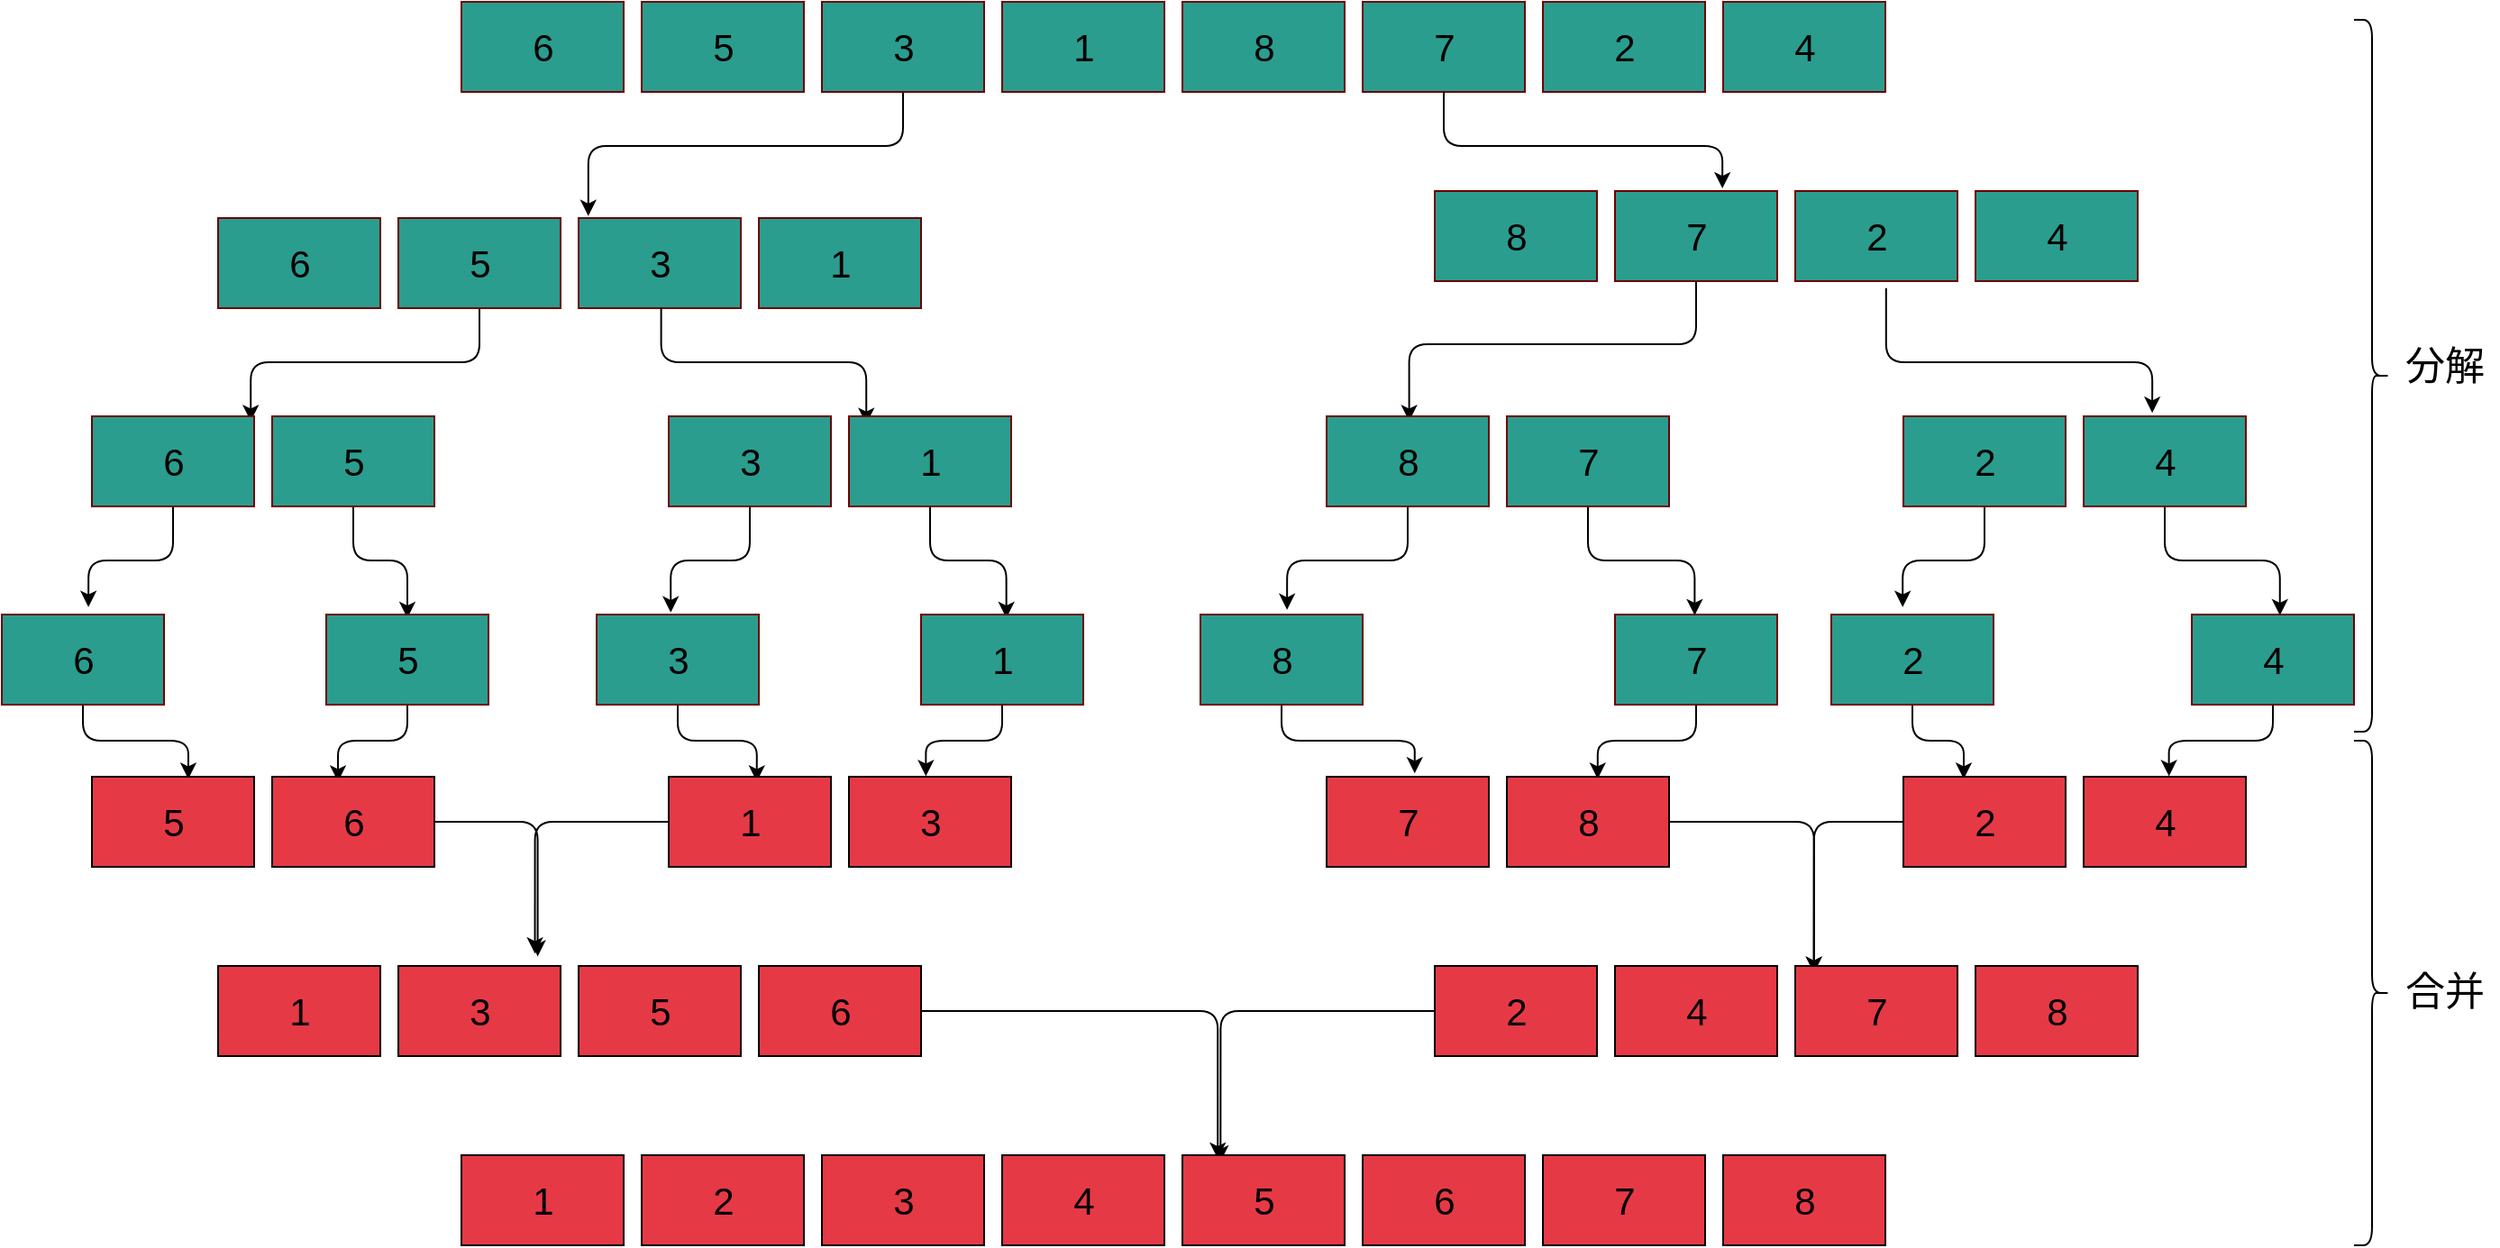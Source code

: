 <mxfile version="15.5.4" type="embed" pages="3"><diagram id="Dc9W6ktHKr6WVJ3P69TA" name="mergeSort"><mxGraphModel dx="1180" dy="814" grid="1" gridSize="10" guides="1" tooltips="1" connect="1" arrows="1" fold="1" page="1" pageScale="1" pageWidth="3300" pageHeight="4681" math="0" shadow="0"><root><mxCell id="MG_H86HuQzykoRXNrpMd-0"/><mxCell id="MG_H86HuQzykoRXNrpMd-1" parent="MG_H86HuQzykoRXNrpMd-0"/><mxCell id="vvGS6B9KwHK8Sif_iEQE-3" value="" style="verticalLabelPosition=bottom;verticalAlign=top;html=1;shape=mxgraph.basic.rect;fillColor2=none;strokeWidth=1;size=20;indent=5;fontSize=15;fillColor=#2A9D8F;fontColor=#ffffff;strokeColor=#6F0000;" parent="MG_H86HuQzykoRXNrpMd-1" vertex="1"><mxGeometry x="550" y="310" width="90" height="50" as="geometry"/></mxCell><mxCell id="vvGS6B9KwHK8Sif_iEQE-4" value="" style="verticalLabelPosition=bottom;verticalAlign=top;html=1;shape=mxgraph.basic.rect;fillColor2=none;strokeWidth=1;size=20;indent=5;fontSize=15;fillColor=#2A9D8F;strokeColor=#6F0000;fontColor=#ffffff;" parent="MG_H86HuQzykoRXNrpMd-1" vertex="1"><mxGeometry x="650" y="310" width="90" height="50" as="geometry"/></mxCell><mxCell id="s4KtUGpbYqHKv5IBrzxO-60" style="edgeStyle=orthogonalEdgeStyle;html=1;entryX=0.06;entryY=-0.022;entryDx=0;entryDy=0;entryPerimeter=0;fontSize=21;" parent="MG_H86HuQzykoRXNrpMd-1" source="vvGS6B9KwHK8Sif_iEQE-16" target="vvGS6B9KwHK8Sif_iEQE-32" edge="1"><mxGeometry relative="1" as="geometry"><Array as="points"><mxPoint x="795" y="390"/><mxPoint x="620" y="390"/></Array></mxGeometry></mxCell><mxCell id="vvGS6B9KwHK8Sif_iEQE-16" value="" style="verticalLabelPosition=bottom;verticalAlign=top;html=1;shape=mxgraph.basic.rect;fillColor2=none;strokeWidth=1;size=20;indent=5;fontSize=15;fillColor=#2A9D8F;strokeColor=#6F0000;fontColor=#ffffff;" parent="MG_H86HuQzykoRXNrpMd-1" vertex="1"><mxGeometry x="750" y="310" width="90" height="50" as="geometry"/></mxCell><mxCell id="vvGS6B9KwHK8Sif_iEQE-17" value="" style="verticalLabelPosition=bottom;verticalAlign=top;html=1;shape=mxgraph.basic.rect;fillColor2=none;strokeWidth=1;size=20;indent=5;fontSize=15;fillColor=#2A9D8F;strokeColor=#6F0000;fontColor=#ffffff;" parent="MG_H86HuQzykoRXNrpMd-1" vertex="1"><mxGeometry x="850" y="310" width="90" height="50" as="geometry"/></mxCell><mxCell id="vvGS6B9KwHK8Sif_iEQE-18" value="" style="verticalLabelPosition=bottom;verticalAlign=top;html=1;shape=mxgraph.basic.rect;fillColor2=none;strokeWidth=1;size=20;indent=5;fontSize=15;fillColor=#2A9D8F;strokeColor=#6F0000;fontColor=#ffffff;" parent="MG_H86HuQzykoRXNrpMd-1" vertex="1"><mxGeometry x="950" y="310" width="90" height="50" as="geometry"/></mxCell><mxCell id="vvGS6B9KwHK8Sif_iEQE-19" value="" style="verticalLabelPosition=bottom;verticalAlign=top;html=1;shape=mxgraph.basic.rect;fillColor2=none;strokeWidth=1;size=20;indent=5;fontSize=15;fillColor=#2A9D8F;strokeColor=#6F0000;fontColor=#ffffff;" parent="MG_H86HuQzykoRXNrpMd-1" vertex="1"><mxGeometry x="1050" y="310" width="90" height="50" as="geometry"/></mxCell><mxCell id="vvGS6B9KwHK8Sif_iEQE-20" value="" style="verticalLabelPosition=bottom;verticalAlign=top;html=1;shape=mxgraph.basic.rect;fillColor2=none;strokeWidth=1;size=20;indent=5;fontSize=15;fillColor=#2A9D8F;strokeColor=#6F0000;fontColor=#ffffff;" parent="MG_H86HuQzykoRXNrpMd-1" vertex="1"><mxGeometry x="1150" y="310" width="90" height="50" as="geometry"/></mxCell><mxCell id="vvGS6B9KwHK8Sif_iEQE-21" value="" style="verticalLabelPosition=bottom;verticalAlign=top;html=1;shape=mxgraph.basic.rect;fillColor2=none;strokeWidth=1;size=20;indent=5;fontSize=15;fillColor=#2A9D8F;strokeColor=#6F0000;fontColor=#ffffff;" parent="MG_H86HuQzykoRXNrpMd-1" vertex="1"><mxGeometry x="1250" y="310" width="90" height="50" as="geometry"/></mxCell><mxCell id="vvGS6B9KwHK8Sif_iEQE-22" value="&lt;font style=&quot;font-size: 21px&quot;&gt;6&lt;/font&gt;" style="text;html=1;align=center;verticalAlign=middle;resizable=0;points=[];autosize=1;strokeColor=none;fillColor=none;" parent="MG_H86HuQzykoRXNrpMd-1" vertex="1"><mxGeometry x="580" y="325" width="30" height="20" as="geometry"/></mxCell><mxCell id="vvGS6B9KwHK8Sif_iEQE-23" value="&lt;span style=&quot;font-size: 21px&quot;&gt;5&lt;/span&gt;" style="text;html=1;align=center;verticalAlign=middle;resizable=0;points=[];autosize=1;strokeColor=none;fillColor=none;" parent="MG_H86HuQzykoRXNrpMd-1" vertex="1"><mxGeometry x="680" y="325" width="30" height="20" as="geometry"/></mxCell><mxCell id="vvGS6B9KwHK8Sif_iEQE-24" value="&lt;span style=&quot;font-size: 21px&quot;&gt;3&lt;/span&gt;" style="text;html=1;align=center;verticalAlign=middle;resizable=0;points=[];autosize=1;strokeColor=none;fillColor=none;" parent="MG_H86HuQzykoRXNrpMd-1" vertex="1"><mxGeometry x="780" y="325" width="30" height="20" as="geometry"/></mxCell><mxCell id="vvGS6B9KwHK8Sif_iEQE-25" value="&lt;span style=&quot;font-size: 21px&quot;&gt;1&lt;/span&gt;" style="text;html=1;align=center;verticalAlign=middle;resizable=0;points=[];autosize=1;strokeColor=none;fillColor=none;" parent="MG_H86HuQzykoRXNrpMd-1" vertex="1"><mxGeometry x="880" y="325" width="30" height="20" as="geometry"/></mxCell><mxCell id="vvGS6B9KwHK8Sif_iEQE-26" value="&lt;span style=&quot;font-size: 21px&quot;&gt;8&lt;/span&gt;" style="text;html=1;align=center;verticalAlign=middle;resizable=0;points=[];autosize=1;strokeColor=none;fillColor=none;" parent="MG_H86HuQzykoRXNrpMd-1" vertex="1"><mxGeometry x="980" y="325" width="30" height="20" as="geometry"/></mxCell><mxCell id="s4KtUGpbYqHKv5IBrzxO-61" style="edgeStyle=orthogonalEdgeStyle;html=1;entryX=0.662;entryY=-0.029;entryDx=0;entryDy=0;entryPerimeter=0;fontSize=21;" parent="MG_H86HuQzykoRXNrpMd-1" target="vvGS6B9KwHK8Sif_iEQE-39" edge="1"><mxGeometry relative="1" as="geometry"><Array as="points"><mxPoint x="1095" y="390"/><mxPoint x="1250" y="390"/></Array><mxPoint x="1095" y="360" as="sourcePoint"/></mxGeometry></mxCell><mxCell id="vvGS6B9KwHK8Sif_iEQE-27" value="&lt;span style=&quot;font-size: 21px&quot;&gt;7&lt;/span&gt;" style="text;html=1;align=center;verticalAlign=middle;resizable=0;points=[];autosize=1;strokeColor=none;fillColor=none;" parent="MG_H86HuQzykoRXNrpMd-1" vertex="1"><mxGeometry x="1080" y="325" width="30" height="20" as="geometry"/></mxCell><mxCell id="vvGS6B9KwHK8Sif_iEQE-28" value="&lt;span style=&quot;font-size: 21px&quot;&gt;2&lt;/span&gt;" style="text;html=1;align=center;verticalAlign=middle;resizable=0;points=[];autosize=1;strokeColor=none;fillColor=none;" parent="MG_H86HuQzykoRXNrpMd-1" vertex="1"><mxGeometry x="1180" y="325" width="30" height="20" as="geometry"/></mxCell><mxCell id="vvGS6B9KwHK8Sif_iEQE-29" value="&lt;span style=&quot;font-size: 21px&quot;&gt;4&lt;/span&gt;" style="text;html=1;align=center;verticalAlign=middle;resizable=0;points=[];autosize=1;strokeColor=none;fillColor=none;" parent="MG_H86HuQzykoRXNrpMd-1" vertex="1"><mxGeometry x="1280" y="325" width="30" height="20" as="geometry"/></mxCell><mxCell id="vvGS6B9KwHK8Sif_iEQE-30" value="" style="verticalLabelPosition=bottom;verticalAlign=top;html=1;shape=mxgraph.basic.rect;fillColor2=none;strokeWidth=1;size=20;indent=5;fontSize=15;fillColor=#2A9D8F;strokeColor=#6F0000;fontColor=#ffffff;" parent="MG_H86HuQzykoRXNrpMd-1" vertex="1"><mxGeometry x="415" y="430" width="90" height="50" as="geometry"/></mxCell><mxCell id="s4KtUGpbYqHKv5IBrzxO-2" style="edgeStyle=orthogonalEdgeStyle;html=1;entryX=0.979;entryY=0.055;entryDx=0;entryDy=0;entryPerimeter=0;fontSize=21;" parent="MG_H86HuQzykoRXNrpMd-1" source="vvGS6B9KwHK8Sif_iEQE-31" target="vvGS6B9KwHK8Sif_iEQE-46" edge="1"><mxGeometry relative="1" as="geometry"><Array as="points"><mxPoint x="560" y="510"/><mxPoint x="433" y="510"/></Array></mxGeometry></mxCell><mxCell id="vvGS6B9KwHK8Sif_iEQE-31" value="" style="verticalLabelPosition=bottom;verticalAlign=top;html=1;shape=mxgraph.basic.rect;fillColor2=none;strokeWidth=1;size=20;indent=5;fontSize=15;fillColor=#2A9D8F;strokeColor=#6F0000;fontColor=#ffffff;" parent="MG_H86HuQzykoRXNrpMd-1" vertex="1"><mxGeometry x="515" y="430" width="90" height="50" as="geometry"/></mxCell><mxCell id="vvGS6B9KwHK8Sif_iEQE-32" value="" style="verticalLabelPosition=bottom;verticalAlign=top;html=1;shape=mxgraph.basic.rect;fillColor2=none;strokeWidth=1;size=20;indent=5;fontSize=15;fillColor=#2A9D8F;strokeColor=#6F0000;fontColor=#ffffff;" parent="MG_H86HuQzykoRXNrpMd-1" vertex="1"><mxGeometry x="615" y="430" width="90" height="50" as="geometry"/></mxCell><mxCell id="vvGS6B9KwHK8Sif_iEQE-33" value="" style="verticalLabelPosition=bottom;verticalAlign=top;html=1;shape=mxgraph.basic.rect;fillColor2=none;strokeWidth=1;size=20;indent=5;fontSize=15;fillColor=#2A9D8F;strokeColor=#6F0000;fontColor=#ffffff;" parent="MG_H86HuQzykoRXNrpMd-1" vertex="1"><mxGeometry x="715" y="430" width="90" height="50" as="geometry"/></mxCell><mxCell id="vvGS6B9KwHK8Sif_iEQE-34" value="&lt;font style=&quot;font-size: 21px&quot;&gt;6&lt;/font&gt;" style="text;html=1;align=center;verticalAlign=middle;resizable=0;points=[];autosize=1;strokeColor=none;fillColor=none;" parent="MG_H86HuQzykoRXNrpMd-1" vertex="1"><mxGeometry x="445" y="445" width="30" height="20" as="geometry"/></mxCell><mxCell id="vvGS6B9KwHK8Sif_iEQE-35" value="&lt;span style=&quot;font-size: 21px&quot;&gt;5&lt;/span&gt;" style="text;html=1;align=center;verticalAlign=middle;resizable=0;points=[];autosize=1;strokeColor=none;fillColor=none;" parent="MG_H86HuQzykoRXNrpMd-1" vertex="1"><mxGeometry x="545" y="445" width="30" height="20" as="geometry"/></mxCell><mxCell id="s4KtUGpbYqHKv5IBrzxO-5" style="edgeStyle=orthogonalEdgeStyle;html=1;entryX=0.107;entryY=0.086;entryDx=0;entryDy=0;entryPerimeter=0;fontSize=21;exitX=0.509;exitY=0.994;exitDx=0;exitDy=0;exitPerimeter=0;" parent="MG_H86HuQzykoRXNrpMd-1" source="vvGS6B9KwHK8Sif_iEQE-32" target="vvGS6B9KwHK8Sif_iEQE-51" edge="1"><mxGeometry relative="1" as="geometry"><mxPoint x="660" y="490" as="sourcePoint"/><Array as="points"><mxPoint x="661" y="510"/><mxPoint x="775" y="510"/></Array></mxGeometry></mxCell><mxCell id="vvGS6B9KwHK8Sif_iEQE-36" value="&lt;span style=&quot;font-size: 21px&quot;&gt;3&lt;/span&gt;" style="text;html=1;align=center;verticalAlign=middle;resizable=0;points=[];autosize=1;strokeColor=none;fillColor=none;" parent="MG_H86HuQzykoRXNrpMd-1" vertex="1"><mxGeometry x="645" y="445" width="30" height="20" as="geometry"/></mxCell><mxCell id="vvGS6B9KwHK8Sif_iEQE-37" value="&lt;span style=&quot;font-size: 21px&quot;&gt;1&lt;/span&gt;" style="text;html=1;align=center;verticalAlign=middle;resizable=0;points=[];autosize=1;strokeColor=none;fillColor=none;" parent="MG_H86HuQzykoRXNrpMd-1" vertex="1"><mxGeometry x="745" y="445" width="30" height="20" as="geometry"/></mxCell><mxCell id="vvGS6B9KwHK8Sif_iEQE-38" value="" style="verticalLabelPosition=bottom;verticalAlign=top;html=1;shape=mxgraph.basic.rect;fillColor2=none;strokeWidth=1;size=20;indent=5;fontSize=15;fillColor=#2A9D8F;strokeColor=#6F0000;fontColor=#ffffff;" parent="MG_H86HuQzykoRXNrpMd-1" vertex="1"><mxGeometry x="1090" y="415" width="90" height="50" as="geometry"/></mxCell><mxCell id="s4KtUGpbYqHKv5IBrzxO-16" style="edgeStyle=orthogonalEdgeStyle;html=1;entryX=0.509;entryY=0.055;entryDx=0;entryDy=0;entryPerimeter=0;fontSize=21;" parent="MG_H86HuQzykoRXNrpMd-1" source="vvGS6B9KwHK8Sif_iEQE-39" target="vvGS6B9KwHK8Sif_iEQE-54" edge="1"><mxGeometry relative="1" as="geometry"><Array as="points"><mxPoint x="1235" y="500"/><mxPoint x="1076" y="500"/></Array></mxGeometry></mxCell><mxCell id="vvGS6B9KwHK8Sif_iEQE-39" value="" style="verticalLabelPosition=bottom;verticalAlign=top;html=1;shape=mxgraph.basic.rect;fillColor2=none;strokeWidth=1;size=20;indent=5;fontSize=15;fillColor=#2A9D8F;strokeColor=#6F0000;fontColor=#ffffff;" parent="MG_H86HuQzykoRXNrpMd-1" vertex="1"><mxGeometry x="1190" y="415" width="90" height="50" as="geometry"/></mxCell><mxCell id="s4KtUGpbYqHKv5IBrzxO-20" style="edgeStyle=orthogonalEdgeStyle;html=1;entryX=0.423;entryY=-0.037;entryDx=0;entryDy=0;entryPerimeter=0;fontSize=21;exitX=0.56;exitY=1.078;exitDx=0;exitDy=0;exitPerimeter=0;" parent="MG_H86HuQzykoRXNrpMd-1" source="vvGS6B9KwHK8Sif_iEQE-40" target="vvGS6B9KwHK8Sif_iEQE-59" edge="1"><mxGeometry relative="1" as="geometry"><Array as="points"><mxPoint x="1340" y="510"/><mxPoint x="1488" y="510"/></Array></mxGeometry></mxCell><mxCell id="vvGS6B9KwHK8Sif_iEQE-40" value="" style="verticalLabelPosition=bottom;verticalAlign=top;html=1;shape=mxgraph.basic.rect;fillColor2=none;strokeWidth=1;size=20;indent=5;fontSize=15;fillColor=#2A9D8F;strokeColor=#6F0000;fontColor=#ffffff;" parent="MG_H86HuQzykoRXNrpMd-1" vertex="1"><mxGeometry x="1290" y="415" width="90" height="50" as="geometry"/></mxCell><mxCell id="vvGS6B9KwHK8Sif_iEQE-41" value="" style="verticalLabelPosition=bottom;verticalAlign=top;html=1;shape=mxgraph.basic.rect;fillColor2=none;strokeWidth=1;size=20;indent=5;fontSize=15;fillColor=#2A9D8F;strokeColor=#6F0000;fontColor=#ffffff;" parent="MG_H86HuQzykoRXNrpMd-1" vertex="1"><mxGeometry x="1390" y="415" width="90" height="50" as="geometry"/></mxCell><mxCell id="vvGS6B9KwHK8Sif_iEQE-42" value="&lt;span style=&quot;font-size: 21px&quot;&gt;8&lt;/span&gt;" style="text;html=1;align=center;verticalAlign=middle;resizable=0;points=[];autosize=1;strokeColor=none;fillColor=none;" parent="MG_H86HuQzykoRXNrpMd-1" vertex="1"><mxGeometry x="1120" y="430" width="30" height="20" as="geometry"/></mxCell><mxCell id="vvGS6B9KwHK8Sif_iEQE-43" value="&lt;span style=&quot;font-size: 21px&quot;&gt;7&lt;/span&gt;" style="text;html=1;align=center;verticalAlign=middle;resizable=0;points=[];autosize=1;strokeColor=none;fillColor=none;" parent="MG_H86HuQzykoRXNrpMd-1" vertex="1"><mxGeometry x="1220" y="430" width="30" height="20" as="geometry"/></mxCell><mxCell id="vvGS6B9KwHK8Sif_iEQE-44" value="&lt;span style=&quot;font-size: 21px&quot;&gt;2&lt;/span&gt;" style="text;html=1;align=center;verticalAlign=middle;resizable=0;points=[];autosize=1;strokeColor=none;fillColor=none;" parent="MG_H86HuQzykoRXNrpMd-1" vertex="1"><mxGeometry x="1320" y="430" width="30" height="20" as="geometry"/></mxCell><mxCell id="vvGS6B9KwHK8Sif_iEQE-45" value="&lt;span style=&quot;font-size: 21px&quot;&gt;4&lt;/span&gt;" style="text;html=1;align=center;verticalAlign=middle;resizable=0;points=[];autosize=1;strokeColor=none;fillColor=none;" parent="MG_H86HuQzykoRXNrpMd-1" vertex="1"><mxGeometry x="1420" y="430" width="30" height="20" as="geometry"/></mxCell><mxCell id="s4KtUGpbYqHKv5IBrzxO-10" style="edgeStyle=orthogonalEdgeStyle;html=1;entryX=0.534;entryY=-0.083;entryDx=0;entryDy=0;entryPerimeter=0;fontSize=21;" parent="MG_H86HuQzykoRXNrpMd-1" source="vvGS6B9KwHK8Sif_iEQE-46" target="vvGS6B9KwHK8Sif_iEQE-70" edge="1"><mxGeometry relative="1" as="geometry"/></mxCell><mxCell id="vvGS6B9KwHK8Sif_iEQE-46" value="" style="verticalLabelPosition=bottom;verticalAlign=top;html=1;shape=mxgraph.basic.rect;fillColor2=none;strokeWidth=1;size=20;indent=5;fontSize=15;fillColor=#2A9D8F;strokeColor=#6F0000;fontColor=#ffffff;" parent="MG_H86HuQzykoRXNrpMd-1" vertex="1"><mxGeometry x="345" y="540" width="90" height="50" as="geometry"/></mxCell><mxCell id="s4KtUGpbYqHKv5IBrzxO-11" style="edgeStyle=orthogonalEdgeStyle;html=1;entryX=0.5;entryY=0.04;entryDx=0;entryDy=0;entryPerimeter=0;fontSize=21;" parent="MG_H86HuQzykoRXNrpMd-1" source="vvGS6B9KwHK8Sif_iEQE-47" target="vvGS6B9KwHK8Sif_iEQE-71" edge="1"><mxGeometry relative="1" as="geometry"/></mxCell><mxCell id="vvGS6B9KwHK8Sif_iEQE-47" value="" style="verticalLabelPosition=bottom;verticalAlign=top;html=1;shape=mxgraph.basic.rect;fillColor2=none;strokeWidth=1;size=20;indent=5;fontSize=15;fillColor=#2A9D8F;strokeColor=#6F0000;fontColor=#ffffff;" parent="MG_H86HuQzykoRXNrpMd-1" vertex="1"><mxGeometry x="445" y="540" width="90" height="50" as="geometry"/></mxCell><mxCell id="vvGS6B9KwHK8Sif_iEQE-48" value="&lt;font style=&quot;font-size: 21px&quot;&gt;6&lt;/font&gt;" style="text;html=1;align=center;verticalAlign=middle;resizable=0;points=[];autosize=1;strokeColor=none;fillColor=none;" parent="MG_H86HuQzykoRXNrpMd-1" vertex="1"><mxGeometry x="375" y="555" width="30" height="20" as="geometry"/></mxCell><mxCell id="vvGS6B9KwHK8Sif_iEQE-49" value="&lt;span style=&quot;font-size: 21px&quot;&gt;5&lt;/span&gt;" style="text;html=1;align=center;verticalAlign=middle;resizable=0;points=[];autosize=1;strokeColor=none;fillColor=none;" parent="MG_H86HuQzykoRXNrpMd-1" vertex="1"><mxGeometry x="475" y="555" width="30" height="20" as="geometry"/></mxCell><mxCell id="s4KtUGpbYqHKv5IBrzxO-12" style="edgeStyle=orthogonalEdgeStyle;html=1;entryX=0.457;entryY=-0.022;entryDx=0;entryDy=0;entryPerimeter=0;fontSize=21;" parent="MG_H86HuQzykoRXNrpMd-1" source="vvGS6B9KwHK8Sif_iEQE-50" target="vvGS6B9KwHK8Sif_iEQE-74" edge="1"><mxGeometry relative="1" as="geometry"/></mxCell><mxCell id="vvGS6B9KwHK8Sif_iEQE-50" value="" style="verticalLabelPosition=bottom;verticalAlign=top;html=1;shape=mxgraph.basic.rect;fillColor2=none;strokeWidth=1;size=20;indent=5;fontSize=15;fillColor=#2A9D8F;strokeColor=#6F0000;fontColor=#ffffff;" parent="MG_H86HuQzykoRXNrpMd-1" vertex="1"><mxGeometry x="665" y="540" width="90" height="50" as="geometry"/></mxCell><mxCell id="s4KtUGpbYqHKv5IBrzxO-14" style="edgeStyle=orthogonalEdgeStyle;html=1;entryX=0.526;entryY=0.04;entryDx=0;entryDy=0;entryPerimeter=0;fontSize=21;" parent="MG_H86HuQzykoRXNrpMd-1" source="vvGS6B9KwHK8Sif_iEQE-51" target="vvGS6B9KwHK8Sif_iEQE-75" edge="1"><mxGeometry relative="1" as="geometry"/></mxCell><mxCell id="vvGS6B9KwHK8Sif_iEQE-51" value="" style="verticalLabelPosition=bottom;verticalAlign=top;html=1;shape=mxgraph.basic.rect;fillColor2=none;strokeWidth=1;size=20;indent=5;fontSize=15;fillColor=#2A9D8F;strokeColor=#6F0000;fontColor=#ffffff;" parent="MG_H86HuQzykoRXNrpMd-1" vertex="1"><mxGeometry x="765" y="540" width="90" height="50" as="geometry"/></mxCell><mxCell id="vvGS6B9KwHK8Sif_iEQE-52" value="&lt;span style=&quot;font-size: 21px&quot;&gt;3&lt;/span&gt;" style="text;html=1;align=center;verticalAlign=middle;resizable=0;points=[];autosize=1;strokeColor=none;fillColor=none;" parent="MG_H86HuQzykoRXNrpMd-1" vertex="1"><mxGeometry x="695" y="555" width="30" height="20" as="geometry"/></mxCell><mxCell id="vvGS6B9KwHK8Sif_iEQE-53" value="&lt;span style=&quot;font-size: 21px&quot;&gt;1&lt;/span&gt;" style="text;html=1;align=center;verticalAlign=middle;resizable=0;points=[];autosize=1;strokeColor=none;fillColor=none;" parent="MG_H86HuQzykoRXNrpMd-1" vertex="1"><mxGeometry x="795" y="555" width="30" height="20" as="geometry"/></mxCell><mxCell id="s4KtUGpbYqHKv5IBrzxO-22" style="edgeStyle=orthogonalEdgeStyle;html=1;entryX=0.534;entryY=-0.052;entryDx=0;entryDy=0;entryPerimeter=0;fontSize=21;" parent="MG_H86HuQzykoRXNrpMd-1" source="vvGS6B9KwHK8Sif_iEQE-54" target="vvGS6B9KwHK8Sif_iEQE-78" edge="1"><mxGeometry relative="1" as="geometry"/></mxCell><mxCell id="vvGS6B9KwHK8Sif_iEQE-54" value="" style="verticalLabelPosition=bottom;verticalAlign=top;html=1;shape=mxgraph.basic.rect;fillColor2=none;strokeWidth=1;size=20;indent=5;fontSize=15;fillColor=#2A9D8F;strokeColor=#6F0000;fontColor=#ffffff;" parent="MG_H86HuQzykoRXNrpMd-1" vertex="1"><mxGeometry x="1030" y="540" width="90" height="50" as="geometry"/></mxCell><mxCell id="s4KtUGpbYqHKv5IBrzxO-23" style="edgeStyle=orthogonalEdgeStyle;html=1;entryX=0.491;entryY=0.009;entryDx=0;entryDy=0;entryPerimeter=0;fontSize=21;" parent="MG_H86HuQzykoRXNrpMd-1" source="vvGS6B9KwHK8Sif_iEQE-55" target="vvGS6B9KwHK8Sif_iEQE-79" edge="1"><mxGeometry relative="1" as="geometry"/></mxCell><mxCell id="vvGS6B9KwHK8Sif_iEQE-55" value="" style="verticalLabelPosition=bottom;verticalAlign=top;html=1;shape=mxgraph.basic.rect;fillColor2=none;strokeWidth=1;size=20;indent=5;fontSize=15;fillColor=#2A9D8F;strokeColor=#6F0000;fontColor=#ffffff;" parent="MG_H86HuQzykoRXNrpMd-1" vertex="1"><mxGeometry x="1130" y="540" width="90" height="50" as="geometry"/></mxCell><mxCell id="vvGS6B9KwHK8Sif_iEQE-56" value="&lt;span style=&quot;font-size: 21px&quot;&gt;8&lt;/span&gt;" style="text;html=1;align=center;verticalAlign=middle;resizable=0;points=[];autosize=1;strokeColor=none;fillColor=none;" parent="MG_H86HuQzykoRXNrpMd-1" vertex="1"><mxGeometry x="1060" y="555" width="30" height="20" as="geometry"/></mxCell><mxCell id="vvGS6B9KwHK8Sif_iEQE-57" value="&lt;span style=&quot;font-size: 21px&quot;&gt;7&lt;/span&gt;" style="text;html=1;align=center;verticalAlign=middle;resizable=0;points=[];autosize=1;strokeColor=none;fillColor=none;" parent="MG_H86HuQzykoRXNrpMd-1" vertex="1"><mxGeometry x="1160" y="555" width="30" height="20" as="geometry"/></mxCell><mxCell id="s4KtUGpbYqHKv5IBrzxO-24" style="edgeStyle=orthogonalEdgeStyle;html=1;entryX=0.44;entryY=-0.083;entryDx=0;entryDy=0;entryPerimeter=0;fontSize=21;" parent="MG_H86HuQzykoRXNrpMd-1" source="vvGS6B9KwHK8Sif_iEQE-58" target="vvGS6B9KwHK8Sif_iEQE-82" edge="1"><mxGeometry relative="1" as="geometry"/></mxCell><mxCell id="vvGS6B9KwHK8Sif_iEQE-58" value="" style="verticalLabelPosition=bottom;verticalAlign=top;html=1;shape=mxgraph.basic.rect;fillColor2=none;strokeWidth=1;size=20;indent=5;fontSize=15;fillColor=#2A9D8F;strokeColor=#6F0000;fontColor=#ffffff;" parent="MG_H86HuQzykoRXNrpMd-1" vertex="1"><mxGeometry x="1350" y="540" width="90" height="50" as="geometry"/></mxCell><mxCell id="s4KtUGpbYqHKv5IBrzxO-25" style="edgeStyle=orthogonalEdgeStyle;html=1;entryX=0.543;entryY=0.009;entryDx=0;entryDy=0;entryPerimeter=0;fontSize=21;" parent="MG_H86HuQzykoRXNrpMd-1" source="vvGS6B9KwHK8Sif_iEQE-59" target="vvGS6B9KwHK8Sif_iEQE-83" edge="1"><mxGeometry relative="1" as="geometry"/></mxCell><mxCell id="vvGS6B9KwHK8Sif_iEQE-59" value="" style="verticalLabelPosition=bottom;verticalAlign=top;html=1;shape=mxgraph.basic.rect;fillColor2=none;strokeWidth=1;size=20;indent=5;fontSize=15;fillColor=#2A9D8F;strokeColor=#6F0000;fontColor=#ffffff;" parent="MG_H86HuQzykoRXNrpMd-1" vertex="1"><mxGeometry x="1450" y="540" width="90" height="50" as="geometry"/></mxCell><mxCell id="vvGS6B9KwHK8Sif_iEQE-60" value="&lt;span style=&quot;font-size: 21px&quot;&gt;2&lt;/span&gt;" style="text;html=1;align=center;verticalAlign=middle;resizable=0;points=[];autosize=1;strokeColor=none;fillColor=none;" parent="MG_H86HuQzykoRXNrpMd-1" vertex="1"><mxGeometry x="1380" y="555" width="30" height="20" as="geometry"/></mxCell><mxCell id="vvGS6B9KwHK8Sif_iEQE-61" value="&lt;span style=&quot;font-size: 21px&quot;&gt;4&lt;/span&gt;" style="text;html=1;align=center;verticalAlign=middle;resizable=0;points=[];autosize=1;strokeColor=none;fillColor=none;" parent="MG_H86HuQzykoRXNrpMd-1" vertex="1"><mxGeometry x="1480" y="555" width="30" height="20" as="geometry"/></mxCell><mxCell id="s4KtUGpbYqHKv5IBrzxO-29" style="edgeStyle=orthogonalEdgeStyle;html=1;entryX=0.594;entryY=0.025;entryDx=0;entryDy=0;entryPerimeter=0;fontSize=21;" parent="MG_H86HuQzykoRXNrpMd-1" source="vvGS6B9KwHK8Sif_iEQE-70" target="vvGS6B9KwHK8Sif_iEQE-94" edge="1"><mxGeometry relative="1" as="geometry"/></mxCell><mxCell id="vvGS6B9KwHK8Sif_iEQE-70" value="" style="verticalLabelPosition=bottom;verticalAlign=top;html=1;shape=mxgraph.basic.rect;fillColor2=none;strokeWidth=1;size=20;indent=5;fontSize=15;fillColor=#2A9D8F;strokeColor=#6F0000;fontColor=#ffffff;" parent="MG_H86HuQzykoRXNrpMd-1" vertex="1"><mxGeometry x="295" y="650" width="90" height="50" as="geometry"/></mxCell><mxCell id="s4KtUGpbYqHKv5IBrzxO-31" style="edgeStyle=orthogonalEdgeStyle;html=1;entryX=0.406;entryY=0.055;entryDx=0;entryDy=0;entryPerimeter=0;fontSize=21;" parent="MG_H86HuQzykoRXNrpMd-1" source="vvGS6B9KwHK8Sif_iEQE-71" target="vvGS6B9KwHK8Sif_iEQE-95" edge="1"><mxGeometry relative="1" as="geometry"/></mxCell><mxCell id="vvGS6B9KwHK8Sif_iEQE-71" value="" style="verticalLabelPosition=bottom;verticalAlign=top;html=1;shape=mxgraph.basic.rect;fillColor2=none;strokeWidth=1;size=20;indent=5;fontSize=15;fillColor=#2A9D8F;strokeColor=#6F0000;fontColor=#ffffff;" parent="MG_H86HuQzykoRXNrpMd-1" vertex="1"><mxGeometry x="475" y="650" width="90" height="50" as="geometry"/></mxCell><mxCell id="vvGS6B9KwHK8Sif_iEQE-72" value="&lt;font style=&quot;font-size: 21px&quot;&gt;6&lt;/font&gt;" style="text;html=1;align=center;verticalAlign=middle;resizable=0;points=[];autosize=1;strokeColor=none;fillColor=none;" parent="MG_H86HuQzykoRXNrpMd-1" vertex="1"><mxGeometry x="325" y="665" width="30" height="20" as="geometry"/></mxCell><mxCell id="vvGS6B9KwHK8Sif_iEQE-73" value="&lt;span style=&quot;font-size: 21px&quot;&gt;5&lt;/span&gt;" style="text;html=1;align=center;verticalAlign=middle;resizable=0;points=[];autosize=1;strokeColor=none;fillColor=none;" parent="MG_H86HuQzykoRXNrpMd-1" vertex="1"><mxGeometry x="505" y="665" width="30" height="20" as="geometry"/></mxCell><mxCell id="s4KtUGpbYqHKv5IBrzxO-32" style="edgeStyle=orthogonalEdgeStyle;html=1;entryX=0.543;entryY=0.055;entryDx=0;entryDy=0;entryPerimeter=0;fontSize=21;" parent="MG_H86HuQzykoRXNrpMd-1" source="vvGS6B9KwHK8Sif_iEQE-74" target="vvGS6B9KwHK8Sif_iEQE-98" edge="1"><mxGeometry relative="1" as="geometry"/></mxCell><mxCell id="vvGS6B9KwHK8Sif_iEQE-74" value="" style="verticalLabelPosition=bottom;verticalAlign=top;html=1;shape=mxgraph.basic.rect;fillColor2=none;strokeWidth=1;size=20;indent=5;fontSize=15;fillColor=#2A9D8F;strokeColor=#6F0000;fontColor=#ffffff;" parent="MG_H86HuQzykoRXNrpMd-1" vertex="1"><mxGeometry x="625" y="650" width="90" height="50" as="geometry"/></mxCell><mxCell id="s4KtUGpbYqHKv5IBrzxO-33" style="edgeStyle=orthogonalEdgeStyle;html=1;entryX=0.474;entryY=-0.006;entryDx=0;entryDy=0;entryPerimeter=0;fontSize=21;" parent="MG_H86HuQzykoRXNrpMd-1" source="vvGS6B9KwHK8Sif_iEQE-75" target="vvGS6B9KwHK8Sif_iEQE-99" edge="1"><mxGeometry relative="1" as="geometry"/></mxCell><mxCell id="vvGS6B9KwHK8Sif_iEQE-75" value="" style="verticalLabelPosition=bottom;verticalAlign=top;html=1;shape=mxgraph.basic.rect;fillColor2=none;strokeWidth=1;size=20;indent=5;fontSize=15;fillColor=#2A9D8F;strokeColor=#6F0000;fontColor=#ffffff;" parent="MG_H86HuQzykoRXNrpMd-1" vertex="1"><mxGeometry x="805" y="650" width="90" height="50" as="geometry"/></mxCell><mxCell id="vvGS6B9KwHK8Sif_iEQE-76" value="&lt;span style=&quot;font-size: 21px&quot;&gt;3&lt;/span&gt;" style="text;html=1;align=center;verticalAlign=middle;resizable=0;points=[];autosize=1;strokeColor=none;fillColor=none;" parent="MG_H86HuQzykoRXNrpMd-1" vertex="1"><mxGeometry x="655" y="665" width="30" height="20" as="geometry"/></mxCell><mxCell id="vvGS6B9KwHK8Sif_iEQE-77" value="&lt;span style=&quot;font-size: 21px&quot;&gt;1&lt;/span&gt;" style="text;html=1;align=center;verticalAlign=middle;resizable=0;points=[];autosize=1;strokeColor=none;fillColor=none;" parent="MG_H86HuQzykoRXNrpMd-1" vertex="1"><mxGeometry x="835" y="665" width="30" height="20" as="geometry"/></mxCell><mxCell id="s4KtUGpbYqHKv5IBrzxO-34" style="edgeStyle=orthogonalEdgeStyle;html=1;entryX=0.543;entryY=-0.037;entryDx=0;entryDy=0;entryPerimeter=0;fontSize=21;" parent="MG_H86HuQzykoRXNrpMd-1" source="vvGS6B9KwHK8Sif_iEQE-78" target="vvGS6B9KwHK8Sif_iEQE-102" edge="1"><mxGeometry relative="1" as="geometry"/></mxCell><mxCell id="vvGS6B9KwHK8Sif_iEQE-78" value="" style="verticalLabelPosition=bottom;verticalAlign=top;html=1;shape=mxgraph.basic.rect;fillColor2=none;strokeWidth=1;size=20;indent=5;fontSize=15;fillColor=#2A9D8F;strokeColor=#6F0000;fontColor=#ffffff;" parent="MG_H86HuQzykoRXNrpMd-1" vertex="1"><mxGeometry x="960" y="650" width="90" height="50" as="geometry"/></mxCell><mxCell id="s4KtUGpbYqHKv5IBrzxO-36" style="edgeStyle=orthogonalEdgeStyle;html=1;entryX=0.56;entryY=0.025;entryDx=0;entryDy=0;entryPerimeter=0;fontSize=21;" parent="MG_H86HuQzykoRXNrpMd-1" source="vvGS6B9KwHK8Sif_iEQE-79" target="vvGS6B9KwHK8Sif_iEQE-103" edge="1"><mxGeometry relative="1" as="geometry"/></mxCell><mxCell id="vvGS6B9KwHK8Sif_iEQE-79" value="" style="verticalLabelPosition=bottom;verticalAlign=top;html=1;shape=mxgraph.basic.rect;fillColor2=none;strokeWidth=1;size=20;indent=5;fontSize=15;fillColor=#2A9D8F;strokeColor=#6F0000;fontColor=#ffffff;" parent="MG_H86HuQzykoRXNrpMd-1" vertex="1"><mxGeometry x="1190" y="650" width="90" height="50" as="geometry"/></mxCell><mxCell id="vvGS6B9KwHK8Sif_iEQE-80" value="&lt;span style=&quot;font-size: 21px&quot;&gt;8&lt;/span&gt;" style="text;html=1;align=center;verticalAlign=middle;resizable=0;points=[];autosize=1;strokeColor=none;fillColor=none;" parent="MG_H86HuQzykoRXNrpMd-1" vertex="1"><mxGeometry x="990" y="665" width="30" height="20" as="geometry"/></mxCell><mxCell id="vvGS6B9KwHK8Sif_iEQE-81" value="&lt;span style=&quot;font-size: 21px&quot;&gt;7&lt;/span&gt;" style="text;html=1;align=center;verticalAlign=middle;resizable=0;points=[];autosize=1;strokeColor=none;fillColor=none;" parent="MG_H86HuQzykoRXNrpMd-1" vertex="1"><mxGeometry x="1220" y="665" width="30" height="20" as="geometry"/></mxCell><mxCell id="s4KtUGpbYqHKv5IBrzxO-37" style="edgeStyle=orthogonalEdgeStyle;html=1;entryX=0.372;entryY=0.025;entryDx=0;entryDy=0;entryPerimeter=0;fontSize=21;" parent="MG_H86HuQzykoRXNrpMd-1" source="vvGS6B9KwHK8Sif_iEQE-82" target="vvGS6B9KwHK8Sif_iEQE-106" edge="1"><mxGeometry relative="1" as="geometry"/></mxCell><mxCell id="vvGS6B9KwHK8Sif_iEQE-82" value="" style="verticalLabelPosition=bottom;verticalAlign=top;html=1;shape=mxgraph.basic.rect;fillColor2=none;strokeWidth=1;size=20;indent=5;fontSize=15;fillColor=#2A9D8F;strokeColor=#6F0000;fontColor=#ffffff;" parent="MG_H86HuQzykoRXNrpMd-1" vertex="1"><mxGeometry x="1310" y="650" width="90" height="50" as="geometry"/></mxCell><mxCell id="s4KtUGpbYqHKv5IBrzxO-38" style="edgeStyle=orthogonalEdgeStyle;html=1;entryX=0.526;entryY=-0.006;entryDx=0;entryDy=0;entryPerimeter=0;fontSize=21;" parent="MG_H86HuQzykoRXNrpMd-1" source="vvGS6B9KwHK8Sif_iEQE-83" target="vvGS6B9KwHK8Sif_iEQE-107" edge="1"><mxGeometry relative="1" as="geometry"/></mxCell><mxCell id="vvGS6B9KwHK8Sif_iEQE-83" value="" style="verticalLabelPosition=bottom;verticalAlign=top;html=1;shape=mxgraph.basic.rect;fillColor2=none;strokeWidth=1;size=20;indent=5;fontSize=15;fillColor=#2A9D8F;strokeColor=#6F0000;fontColor=#ffffff;" parent="MG_H86HuQzykoRXNrpMd-1" vertex="1"><mxGeometry x="1510" y="650" width="90" height="50" as="geometry"/></mxCell><mxCell id="vvGS6B9KwHK8Sif_iEQE-84" value="&lt;span style=&quot;font-size: 21px&quot;&gt;2&lt;/span&gt;" style="text;html=1;align=center;verticalAlign=middle;resizable=0;points=[];autosize=1;strokeColor=none;fillColor=none;" parent="MG_H86HuQzykoRXNrpMd-1" vertex="1"><mxGeometry x="1340" y="665" width="30" height="20" as="geometry"/></mxCell><mxCell id="vvGS6B9KwHK8Sif_iEQE-85" value="&lt;span style=&quot;font-size: 21px&quot;&gt;4&lt;/span&gt;" style="text;html=1;align=center;verticalAlign=middle;resizable=0;points=[];autosize=1;strokeColor=none;fillColor=none;" parent="MG_H86HuQzykoRXNrpMd-1" vertex="1"><mxGeometry x="1540" y="665" width="30" height="20" as="geometry"/></mxCell><mxCell id="vvGS6B9KwHK8Sif_iEQE-94" value="" style="verticalLabelPosition=bottom;verticalAlign=top;html=1;shape=mxgraph.basic.rect;fillColor2=none;strokeWidth=1;size=20;indent=5;fontSize=15;fillColor=#E63946;" parent="MG_H86HuQzykoRXNrpMd-1" vertex="1"><mxGeometry x="345" y="740" width="90" height="50" as="geometry"/></mxCell><mxCell id="s4KtUGpbYqHKv5IBrzxO-43" style="edgeStyle=orthogonalEdgeStyle;html=1;entryX=0.859;entryY=-0.106;entryDx=0;entryDy=0;entryPerimeter=0;fontSize=21;" parent="MG_H86HuQzykoRXNrpMd-1" source="vvGS6B9KwHK8Sif_iEQE-95" target="vvGS6B9KwHK8Sif_iEQE-111" edge="1"><mxGeometry relative="1" as="geometry"><Array as="points"><mxPoint x="592" y="765"/></Array></mxGeometry></mxCell><mxCell id="vvGS6B9KwHK8Sif_iEQE-95" value="" style="verticalLabelPosition=bottom;verticalAlign=top;html=1;shape=mxgraph.basic.rect;fillColor2=none;strokeWidth=1;size=20;indent=5;fontSize=15;fillColor=#E63946;strokeColor=default;gradientColor=none;" parent="MG_H86HuQzykoRXNrpMd-1" vertex="1"><mxGeometry x="445" y="740" width="90" height="50" as="geometry"/></mxCell><mxCell id="vvGS6B9KwHK8Sif_iEQE-96" value="&lt;span style=&quot;font-size: 21px&quot;&gt;5&lt;/span&gt;" style="text;html=1;align=center;verticalAlign=middle;resizable=0;points=[];autosize=1;strokeColor=none;fillColor=none;" parent="MG_H86HuQzykoRXNrpMd-1" vertex="1"><mxGeometry x="375" y="755" width="30" height="20" as="geometry"/></mxCell><mxCell id="vvGS6B9KwHK8Sif_iEQE-97" value="&lt;span style=&quot;font-size: 21px&quot;&gt;6&lt;/span&gt;" style="text;html=1;align=center;verticalAlign=middle;resizable=0;points=[];autosize=1;strokeColor=none;fillColor=none;" parent="MG_H86HuQzykoRXNrpMd-1" vertex="1"><mxGeometry x="475" y="755" width="30" height="20" as="geometry"/></mxCell><mxCell id="s4KtUGpbYqHKv5IBrzxO-40" style="edgeStyle=orthogonalEdgeStyle;html=1;entryX=0.842;entryY=-0.137;entryDx=0;entryDy=0;entryPerimeter=0;fontSize=21;" parent="MG_H86HuQzykoRXNrpMd-1" source="vvGS6B9KwHK8Sif_iEQE-98" target="vvGS6B9KwHK8Sif_iEQE-111" edge="1"><mxGeometry relative="1" as="geometry"/></mxCell><mxCell id="vvGS6B9KwHK8Sif_iEQE-98" value="" style="verticalLabelPosition=bottom;verticalAlign=top;html=1;shape=mxgraph.basic.rect;fillColor2=none;strokeWidth=1;size=20;indent=5;fontSize=15;fillColor=#E63946;" parent="MG_H86HuQzykoRXNrpMd-1" vertex="1"><mxGeometry x="665" y="740" width="90" height="50" as="geometry"/></mxCell><mxCell id="vvGS6B9KwHK8Sif_iEQE-99" value="" style="verticalLabelPosition=bottom;verticalAlign=top;html=1;shape=mxgraph.basic.rect;fillColor2=none;strokeWidth=1;size=20;indent=5;fontSize=15;fillColor=#E63946;" parent="MG_H86HuQzykoRXNrpMd-1" vertex="1"><mxGeometry x="765" y="740" width="90" height="50" as="geometry"/></mxCell><mxCell id="vvGS6B9KwHK8Sif_iEQE-100" value="&lt;span style=&quot;font-size: 21px&quot;&gt;1&lt;/span&gt;" style="text;html=1;align=center;verticalAlign=middle;resizable=0;points=[];autosize=1;strokeColor=none;fillColor=none;" parent="MG_H86HuQzykoRXNrpMd-1" vertex="1"><mxGeometry x="695" y="755" width="30" height="20" as="geometry"/></mxCell><mxCell id="vvGS6B9KwHK8Sif_iEQE-101" value="&lt;span style=&quot;font-size: 21px&quot;&gt;3&lt;/span&gt;" style="text;html=1;align=center;verticalAlign=middle;resizable=0;points=[];autosize=1;strokeColor=none;fillColor=none;" parent="MG_H86HuQzykoRXNrpMd-1" vertex="1"><mxGeometry x="795" y="755" width="30" height="20" as="geometry"/></mxCell><mxCell id="vvGS6B9KwHK8Sif_iEQE-102" value="" style="verticalLabelPosition=bottom;verticalAlign=top;html=1;shape=mxgraph.basic.rect;fillColor2=none;strokeWidth=1;size=20;indent=5;fontSize=15;fillColor=#E63946;" parent="MG_H86HuQzykoRXNrpMd-1" vertex="1"><mxGeometry x="1030" y="740" width="90" height="50" as="geometry"/></mxCell><mxCell id="s4KtUGpbYqHKv5IBrzxO-56" style="edgeStyle=orthogonalEdgeStyle;html=1;entryX=0.115;entryY=0.078;entryDx=0;entryDy=0;entryPerimeter=0;fontSize=21;" parent="MG_H86HuQzykoRXNrpMd-1" source="vvGS6B9KwHK8Sif_iEQE-103" target="vvGS6B9KwHK8Sif_iEQE-120" edge="1"><mxGeometry relative="1" as="geometry"/></mxCell><mxCell id="vvGS6B9KwHK8Sif_iEQE-103" value="" style="verticalLabelPosition=bottom;verticalAlign=top;html=1;shape=mxgraph.basic.rect;fillColor2=none;strokeWidth=1;size=20;indent=5;fontSize=15;fillColor=#E63946;" parent="MG_H86HuQzykoRXNrpMd-1" vertex="1"><mxGeometry x="1130" y="740" width="90" height="50" as="geometry"/></mxCell><mxCell id="vvGS6B9KwHK8Sif_iEQE-104" value="&lt;span style=&quot;font-size: 21px&quot;&gt;7&lt;/span&gt;" style="text;html=1;align=center;verticalAlign=middle;resizable=0;points=[];autosize=1;strokeColor=none;fillColor=none;" parent="MG_H86HuQzykoRXNrpMd-1" vertex="1"><mxGeometry x="1060" y="755" width="30" height="20" as="geometry"/></mxCell><mxCell id="vvGS6B9KwHK8Sif_iEQE-105" value="&lt;span style=&quot;font-size: 21px&quot;&gt;8&lt;/span&gt;" style="text;html=1;align=center;verticalAlign=middle;resizable=0;points=[];autosize=1;strokeColor=none;fillColor=none;" parent="MG_H86HuQzykoRXNrpMd-1" vertex="1"><mxGeometry x="1160" y="755" width="30" height="20" as="geometry"/></mxCell><mxCell id="s4KtUGpbYqHKv5IBrzxO-57" style="edgeStyle=orthogonalEdgeStyle;html=1;entryX=0.115;entryY=0.078;entryDx=0;entryDy=0;entryPerimeter=0;fontSize=21;" parent="MG_H86HuQzykoRXNrpMd-1" source="vvGS6B9KwHK8Sif_iEQE-106" target="vvGS6B9KwHK8Sif_iEQE-120" edge="1"><mxGeometry relative="1" as="geometry"><Array as="points"><mxPoint x="1300" y="765"/></Array></mxGeometry></mxCell><mxCell id="vvGS6B9KwHK8Sif_iEQE-106" value="" style="verticalLabelPosition=bottom;verticalAlign=top;html=1;shape=mxgraph.basic.rect;fillColor2=none;strokeWidth=1;size=20;indent=5;fontSize=15;fillColor=#E63946;" parent="MG_H86HuQzykoRXNrpMd-1" vertex="1"><mxGeometry x="1350" y="740" width="90" height="50" as="geometry"/></mxCell><mxCell id="vvGS6B9KwHK8Sif_iEQE-107" value="" style="verticalLabelPosition=bottom;verticalAlign=top;html=1;shape=mxgraph.basic.rect;fillColor2=none;strokeWidth=1;size=20;indent=5;fontSize=15;fillColor=#E63946;" parent="MG_H86HuQzykoRXNrpMd-1" vertex="1"><mxGeometry x="1450" y="740" width="90" height="50" as="geometry"/></mxCell><mxCell id="vvGS6B9KwHK8Sif_iEQE-108" value="&lt;span style=&quot;font-size: 21px&quot;&gt;2&lt;/span&gt;" style="text;html=1;align=center;verticalAlign=middle;resizable=0;points=[];autosize=1;strokeColor=none;fillColor=none;" parent="MG_H86HuQzykoRXNrpMd-1" vertex="1"><mxGeometry x="1380" y="755" width="30" height="20" as="geometry"/></mxCell><mxCell id="vvGS6B9KwHK8Sif_iEQE-109" value="&lt;span style=&quot;font-size: 21px&quot;&gt;4&lt;/span&gt;" style="text;html=1;align=center;verticalAlign=middle;resizable=0;points=[];autosize=1;strokeColor=none;fillColor=none;" parent="MG_H86HuQzykoRXNrpMd-1" vertex="1"><mxGeometry x="1480" y="755" width="30" height="20" as="geometry"/></mxCell><mxCell id="vvGS6B9KwHK8Sif_iEQE-110" value="" style="verticalLabelPosition=bottom;verticalAlign=top;html=1;shape=mxgraph.basic.rect;fillColor2=none;strokeWidth=1;size=20;indent=5;fontSize=15;fillColor=#E63946;" parent="MG_H86HuQzykoRXNrpMd-1" vertex="1"><mxGeometry x="415" y="845" width="90" height="50" as="geometry"/></mxCell><mxCell id="vvGS6B9KwHK8Sif_iEQE-111" value="" style="verticalLabelPosition=bottom;verticalAlign=top;html=1;shape=mxgraph.basic.rect;fillColor2=none;strokeWidth=1;size=20;indent=5;fontSize=15;fillColor=#E63946;" parent="MG_H86HuQzykoRXNrpMd-1" vertex="1"><mxGeometry x="515" y="845" width="90" height="50" as="geometry"/></mxCell><mxCell id="vvGS6B9KwHK8Sif_iEQE-112" value="" style="verticalLabelPosition=bottom;verticalAlign=top;html=1;shape=mxgraph.basic.rect;fillColor2=none;strokeWidth=1;size=20;indent=5;fontSize=15;fillColor=#E63946;" parent="MG_H86HuQzykoRXNrpMd-1" vertex="1"><mxGeometry x="615" y="845" width="90" height="50" as="geometry"/></mxCell><mxCell id="s4KtUGpbYqHKv5IBrzxO-51" style="edgeStyle=orthogonalEdgeStyle;html=1;entryX=0.218;entryY=0.04;entryDx=0;entryDy=0;entryPerimeter=0;fontSize=21;" parent="MG_H86HuQzykoRXNrpMd-1" source="vvGS6B9KwHK8Sif_iEQE-113" target="vvGS6B9KwHK8Sif_iEQE-130" edge="1"><mxGeometry relative="1" as="geometry"/></mxCell><mxCell id="vvGS6B9KwHK8Sif_iEQE-113" value="" style="verticalLabelPosition=bottom;verticalAlign=top;html=1;shape=mxgraph.basic.rect;fillColor2=none;strokeWidth=1;size=20;indent=5;fontSize=15;fillColor=#E63946;" parent="MG_H86HuQzykoRXNrpMd-1" vertex="1"><mxGeometry x="715" y="845" width="90" height="50" as="geometry"/></mxCell><mxCell id="vvGS6B9KwHK8Sif_iEQE-114" value="&lt;span style=&quot;font-size: 21px&quot;&gt;1&lt;/span&gt;" style="text;html=1;align=center;verticalAlign=middle;resizable=0;points=[];autosize=1;strokeColor=none;fillColor=none;" parent="MG_H86HuQzykoRXNrpMd-1" vertex="1"><mxGeometry x="445" y="860" width="30" height="20" as="geometry"/></mxCell><mxCell id="vvGS6B9KwHK8Sif_iEQE-115" value="&lt;span style=&quot;font-size: 21px&quot;&gt;3&lt;/span&gt;" style="text;html=1;align=center;verticalAlign=middle;resizable=0;points=[];autosize=1;strokeColor=none;fillColor=none;" parent="MG_H86HuQzykoRXNrpMd-1" vertex="1"><mxGeometry x="545" y="860" width="30" height="20" as="geometry"/></mxCell><mxCell id="vvGS6B9KwHK8Sif_iEQE-116" value="&lt;span style=&quot;font-size: 21px&quot;&gt;5&lt;/span&gt;" style="text;html=1;align=center;verticalAlign=middle;resizable=0;points=[];autosize=1;strokeColor=none;fillColor=none;" parent="MG_H86HuQzykoRXNrpMd-1" vertex="1"><mxGeometry x="645" y="860" width="30" height="20" as="geometry"/></mxCell><mxCell id="vvGS6B9KwHK8Sif_iEQE-117" value="&lt;span style=&quot;font-size: 21px&quot;&gt;6&lt;/span&gt;" style="text;html=1;align=center;verticalAlign=middle;resizable=0;points=[];autosize=1;strokeColor=none;fillColor=none;" parent="MG_H86HuQzykoRXNrpMd-1" vertex="1"><mxGeometry x="745" y="860" width="30" height="20" as="geometry"/></mxCell><mxCell id="s4KtUGpbYqHKv5IBrzxO-58" style="edgeStyle=orthogonalEdgeStyle;html=1;entryX=0.235;entryY=0.071;entryDx=0;entryDy=0;entryPerimeter=0;fontSize=21;" parent="MG_H86HuQzykoRXNrpMd-1" source="vvGS6B9KwHK8Sif_iEQE-118" target="vvGS6B9KwHK8Sif_iEQE-130" edge="1"><mxGeometry relative="1" as="geometry"/></mxCell><mxCell id="vvGS6B9KwHK8Sif_iEQE-118" value="" style="verticalLabelPosition=bottom;verticalAlign=top;html=1;shape=mxgraph.basic.rect;fillColor2=none;strokeWidth=1;size=20;indent=5;fontSize=15;fillColor=#E63946;" parent="MG_H86HuQzykoRXNrpMd-1" vertex="1"><mxGeometry x="1090" y="845" width="90" height="50" as="geometry"/></mxCell><mxCell id="vvGS6B9KwHK8Sif_iEQE-119" value="" style="verticalLabelPosition=bottom;verticalAlign=top;html=1;shape=mxgraph.basic.rect;fillColor2=none;strokeWidth=1;size=20;indent=5;fontSize=15;fillColor=#E63946;" parent="MG_H86HuQzykoRXNrpMd-1" vertex="1"><mxGeometry x="1190" y="845" width="90" height="50" as="geometry"/></mxCell><mxCell id="vvGS6B9KwHK8Sif_iEQE-120" value="" style="verticalLabelPosition=bottom;verticalAlign=top;html=1;shape=mxgraph.basic.rect;fillColor2=none;strokeWidth=1;size=20;indent=5;fontSize=15;fillColor=#E63946;" parent="MG_H86HuQzykoRXNrpMd-1" vertex="1"><mxGeometry x="1290" y="845" width="90" height="50" as="geometry"/></mxCell><mxCell id="vvGS6B9KwHK8Sif_iEQE-121" value="" style="verticalLabelPosition=bottom;verticalAlign=top;html=1;shape=mxgraph.basic.rect;fillColor2=none;strokeWidth=1;size=20;indent=5;fontSize=15;fillColor=#E63946;" parent="MG_H86HuQzykoRXNrpMd-1" vertex="1"><mxGeometry x="1390" y="845" width="90" height="50" as="geometry"/></mxCell><mxCell id="vvGS6B9KwHK8Sif_iEQE-122" value="&lt;span style=&quot;font-size: 21px&quot;&gt;2&lt;/span&gt;" style="text;html=1;align=center;verticalAlign=middle;resizable=0;points=[];autosize=1;strokeColor=none;fillColor=none;" parent="MG_H86HuQzykoRXNrpMd-1" vertex="1"><mxGeometry x="1120" y="860" width="30" height="20" as="geometry"/></mxCell><mxCell id="vvGS6B9KwHK8Sif_iEQE-123" value="&lt;span style=&quot;font-size: 21px&quot;&gt;4&lt;/span&gt;" style="text;html=1;align=center;verticalAlign=middle;resizable=0;points=[];autosize=1;strokeColor=none;fillColor=none;" parent="MG_H86HuQzykoRXNrpMd-1" vertex="1"><mxGeometry x="1220" y="860" width="30" height="20" as="geometry"/></mxCell><mxCell id="vvGS6B9KwHK8Sif_iEQE-124" value="&lt;span style=&quot;font-size: 21px&quot;&gt;7&lt;/span&gt;" style="text;html=1;align=center;verticalAlign=middle;resizable=0;points=[];autosize=1;strokeColor=none;fillColor=none;" parent="MG_H86HuQzykoRXNrpMd-1" vertex="1"><mxGeometry x="1320" y="860" width="30" height="20" as="geometry"/></mxCell><mxCell id="vvGS6B9KwHK8Sif_iEQE-125" value="&lt;span style=&quot;font-size: 21px&quot;&gt;8&lt;/span&gt;" style="text;html=1;align=center;verticalAlign=middle;resizable=0;points=[];autosize=1;strokeColor=none;fillColor=none;" parent="MG_H86HuQzykoRXNrpMd-1" vertex="1"><mxGeometry x="1420" y="860" width="30" height="20" as="geometry"/></mxCell><mxCell id="vvGS6B9KwHK8Sif_iEQE-126" value="" style="verticalLabelPosition=bottom;verticalAlign=top;html=1;shape=mxgraph.basic.rect;fillColor2=none;strokeWidth=1;size=20;indent=5;fontSize=15;fillColor=#E63946;" parent="MG_H86HuQzykoRXNrpMd-1" vertex="1"><mxGeometry x="550" y="950" width="90" height="50" as="geometry"/></mxCell><mxCell id="vvGS6B9KwHK8Sif_iEQE-127" value="" style="verticalLabelPosition=bottom;verticalAlign=top;html=1;shape=mxgraph.basic.rect;fillColor2=none;strokeWidth=1;size=20;indent=5;fontSize=15;fillColor=#E63946;" parent="MG_H86HuQzykoRXNrpMd-1" vertex="1"><mxGeometry x="650" y="950" width="90" height="50" as="geometry"/></mxCell><mxCell id="vvGS6B9KwHK8Sif_iEQE-128" value="" style="verticalLabelPosition=bottom;verticalAlign=top;html=1;shape=mxgraph.basic.rect;fillColor2=none;strokeWidth=1;size=20;indent=5;fontSize=15;fillColor=#E63946;" parent="MG_H86HuQzykoRXNrpMd-1" vertex="1"><mxGeometry x="750" y="950" width="90" height="50" as="geometry"/></mxCell><mxCell id="vvGS6B9KwHK8Sif_iEQE-129" value="" style="verticalLabelPosition=bottom;verticalAlign=top;html=1;shape=mxgraph.basic.rect;fillColor2=none;strokeWidth=1;size=20;indent=5;fontSize=15;fillColor=#E63946;" parent="MG_H86HuQzykoRXNrpMd-1" vertex="1"><mxGeometry x="850" y="950" width="90" height="50" as="geometry"/></mxCell><mxCell id="vvGS6B9KwHK8Sif_iEQE-130" value="" style="verticalLabelPosition=bottom;verticalAlign=top;html=1;shape=mxgraph.basic.rect;fillColor2=none;strokeWidth=1;size=20;indent=5;fontSize=15;fillColor=#E63946;" parent="MG_H86HuQzykoRXNrpMd-1" vertex="1"><mxGeometry x="950" y="950" width="90" height="50" as="geometry"/></mxCell><mxCell id="vvGS6B9KwHK8Sif_iEQE-131" value="" style="verticalLabelPosition=bottom;verticalAlign=top;html=1;shape=mxgraph.basic.rect;fillColor2=none;strokeWidth=1;size=20;indent=5;fontSize=15;fillColor=#E63946;" parent="MG_H86HuQzykoRXNrpMd-1" vertex="1"><mxGeometry x="1050" y="950" width="90" height="50" as="geometry"/></mxCell><mxCell id="vvGS6B9KwHK8Sif_iEQE-132" value="" style="verticalLabelPosition=bottom;verticalAlign=top;html=1;shape=mxgraph.basic.rect;fillColor2=none;strokeWidth=1;size=20;indent=5;fontSize=15;fillColor=#E63946;" parent="MG_H86HuQzykoRXNrpMd-1" vertex="1"><mxGeometry x="1150" y="950" width="90" height="50" as="geometry"/></mxCell><mxCell id="vvGS6B9KwHK8Sif_iEQE-133" value="" style="verticalLabelPosition=bottom;verticalAlign=top;html=1;shape=mxgraph.basic.rect;fillColor2=none;strokeWidth=1;size=20;indent=5;fontSize=15;fillColor=#E63946;" parent="MG_H86HuQzykoRXNrpMd-1" vertex="1"><mxGeometry x="1250" y="950" width="90" height="50" as="geometry"/></mxCell><mxCell id="vvGS6B9KwHK8Sif_iEQE-134" value="&lt;span style=&quot;font-size: 21px&quot;&gt;1&lt;/span&gt;" style="text;html=1;align=center;verticalAlign=middle;resizable=0;points=[];autosize=1;strokeColor=none;fillColor=none;" parent="MG_H86HuQzykoRXNrpMd-1" vertex="1"><mxGeometry x="580" y="965" width="30" height="20" as="geometry"/></mxCell><mxCell id="vvGS6B9KwHK8Sif_iEQE-135" value="&lt;span style=&quot;font-size: 21px&quot;&gt;2&lt;/span&gt;" style="text;html=1;align=center;verticalAlign=middle;resizable=0;points=[];autosize=1;strokeColor=none;fillColor=none;" parent="MG_H86HuQzykoRXNrpMd-1" vertex="1"><mxGeometry x="680" y="965" width="30" height="20" as="geometry"/></mxCell><mxCell id="vvGS6B9KwHK8Sif_iEQE-136" value="&lt;span style=&quot;font-size: 21px&quot;&gt;3&lt;/span&gt;" style="text;html=1;align=center;verticalAlign=middle;resizable=0;points=[];autosize=1;strokeColor=none;fillColor=none;" parent="MG_H86HuQzykoRXNrpMd-1" vertex="1"><mxGeometry x="780" y="965" width="30" height="20" as="geometry"/></mxCell><mxCell id="vvGS6B9KwHK8Sif_iEQE-137" value="&lt;span style=&quot;font-size: 21px&quot;&gt;4&lt;/span&gt;" style="text;html=1;align=center;verticalAlign=middle;resizable=0;points=[];autosize=1;strokeColor=none;fillColor=none;" parent="MG_H86HuQzykoRXNrpMd-1" vertex="1"><mxGeometry x="880" y="965" width="30" height="20" as="geometry"/></mxCell><mxCell id="vvGS6B9KwHK8Sif_iEQE-138" value="&lt;span style=&quot;font-size: 21px&quot;&gt;5&lt;/span&gt;" style="text;html=1;align=center;verticalAlign=middle;resizable=0;points=[];autosize=1;strokeColor=none;fillColor=none;" parent="MG_H86HuQzykoRXNrpMd-1" vertex="1"><mxGeometry x="980" y="965" width="30" height="20" as="geometry"/></mxCell><mxCell id="vvGS6B9KwHK8Sif_iEQE-139" value="&lt;span style=&quot;font-size: 21px&quot;&gt;6&lt;/span&gt;" style="text;html=1;align=center;verticalAlign=middle;resizable=0;points=[];autosize=1;strokeColor=none;fillColor=none;" parent="MG_H86HuQzykoRXNrpMd-1" vertex="1"><mxGeometry x="1080" y="965" width="30" height="20" as="geometry"/></mxCell><mxCell id="vvGS6B9KwHK8Sif_iEQE-140" value="&lt;span style=&quot;font-size: 21px&quot;&gt;7&lt;/span&gt;" style="text;html=1;align=center;verticalAlign=middle;resizable=0;points=[];autosize=1;strokeColor=none;fillColor=none;" parent="MG_H86HuQzykoRXNrpMd-1" vertex="1"><mxGeometry x="1180" y="965" width="30" height="20" as="geometry"/></mxCell><mxCell id="vvGS6B9KwHK8Sif_iEQE-141" value="&lt;span style=&quot;font-size: 21px&quot;&gt;8&lt;/span&gt;" style="text;html=1;align=center;verticalAlign=middle;resizable=0;points=[];autosize=1;strokeColor=none;fillColor=none;" parent="MG_H86HuQzykoRXNrpMd-1" vertex="1"><mxGeometry x="1280" y="965" width="30" height="20" as="geometry"/></mxCell><mxCell id="10dLWckp2gK5JyuM_UFU-0" value="" style="shape=curlyBracket;whiteSpace=wrap;html=1;rounded=1;flipH=1;size=0.5;" vertex="1" parent="MG_H86HuQzykoRXNrpMd-1"><mxGeometry x="1600" y="320" width="20" height="395" as="geometry"/></mxCell><mxCell id="10dLWckp2gK5JyuM_UFU-2" value="" style="shape=curlyBracket;whiteSpace=wrap;html=1;rounded=1;flipH=1;size=0.5;" vertex="1" parent="MG_H86HuQzykoRXNrpMd-1"><mxGeometry x="1600" y="720" width="20" height="280" as="geometry"/></mxCell><mxCell id="10dLWckp2gK5JyuM_UFU-4" value="&lt;span style=&quot;font-size: 22px&quot;&gt;分解&lt;/span&gt;" style="text;html=1;align=center;verticalAlign=middle;resizable=0;points=[];autosize=1;strokeColor=none;fillColor=none;" vertex="1" parent="MG_H86HuQzykoRXNrpMd-1"><mxGeometry x="1620" y="502.5" width="60" height="20" as="geometry"/></mxCell><mxCell id="10dLWckp2gK5JyuM_UFU-5" value="&lt;span style=&quot;font-size: 22px&quot;&gt;合并&lt;/span&gt;" style="text;html=1;align=center;verticalAlign=middle;resizable=0;points=[];autosize=1;strokeColor=none;fillColor=none;" vertex="1" parent="MG_H86HuQzykoRXNrpMd-1"><mxGeometry x="1620" y="850" width="60" height="20" as="geometry"/></mxCell></root></mxGraphModel></diagram><diagram id="pd6S-Fp5I-v4mT5tGBqo" name="rabbit"><mxGraphModel dx="1180" dy="780" grid="1" gridSize="10" guides="1" tooltips="1" connect="1" arrows="1" fold="1" page="1" pageScale="1" pageWidth="3300" pageHeight="4681" math="0" shadow="0"><root><mxCell id="cOXth9DG0J5iqHNITPul-0"/><mxCell id="cOXth9DG0J5iqHNITPul-1" parent="cOXth9DG0J5iqHNITPul-0"/><mxCell id="pzdQNQx1Eia1EKWaVi5M-17" value="" style="endArrow=classic;html=1;fontSize=11;strokeColor=default;" parent="cOXth9DG0J5iqHNITPul-1" edge="1"><mxGeometry width="50" height="50" relative="1" as="geometry"><mxPoint x="300" y="900" as="sourcePoint"/><mxPoint x="300" y="1390" as="targetPoint"/></mxGeometry></mxCell><mxCell id="pzdQNQx1Eia1EKWaVi5M-18" value="1月" style="text;html=1;align=center;verticalAlign=middle;resizable=0;points=[];autosize=1;strokeColor=none;fillColor=none;fontSize=16;" parent="cOXth9DG0J5iqHNITPul-1" vertex="1"><mxGeometry x="250" y="925" width="40" height="20" as="geometry"/></mxCell><mxCell id="pzdQNQx1Eia1EKWaVi5M-19" value="2月" style="text;html=1;align=center;verticalAlign=middle;resizable=0;points=[];autosize=1;strokeColor=none;fillColor=none;fontSize=16;" parent="cOXth9DG0J5iqHNITPul-1" vertex="1"><mxGeometry x="250" y="1015" width="40" height="20" as="geometry"/></mxCell><mxCell id="pzdQNQx1Eia1EKWaVi5M-20" value="3月" style="text;html=1;align=center;verticalAlign=middle;resizable=0;points=[];autosize=1;strokeColor=none;fillColor=none;fontSize=16;" parent="cOXth9DG0J5iqHNITPul-1" vertex="1"><mxGeometry x="250" y="1105" width="40" height="20" as="geometry"/></mxCell><mxCell id="pzdQNQx1Eia1EKWaVi5M-21" value="4月" style="text;html=1;align=center;verticalAlign=middle;resizable=0;points=[];autosize=1;strokeColor=none;fillColor=none;fontSize=16;" parent="cOXth9DG0J5iqHNITPul-1" vertex="1"><mxGeometry x="250" y="1205" width="40" height="20" as="geometry"/></mxCell><mxCell id="pzdQNQx1Eia1EKWaVi5M-22" value="5月" style="text;html=1;align=center;verticalAlign=middle;resizable=0;points=[];autosize=1;strokeColor=none;fillColor=none;fontSize=16;" parent="cOXth9DG0J5iqHNITPul-1" vertex="1"><mxGeometry x="250" y="1300" width="40" height="20" as="geometry"/></mxCell><mxCell id="uY9QmMCCc4Do2QQuKIZd-0" value="&lt;span style=&quot;font-size: 18px&quot;&gt;1对兔子(幼年)&lt;/span&gt;" style="rounded=0;whiteSpace=wrap;html=1;fontFamily=Helvetica;fontSize=12;fontColor=default;strokeColor=default;fillColor=#2A9D8F;strokeWidth=2;fillWeight=2;hachureGap=8;fillStyle=dots;sketch=1;opacity=60;" parent="cOXth9DG0J5iqHNITPul-1" vertex="1"><mxGeometry x="340" y="910" width="120" height="50" as="geometry"/></mxCell><mxCell id="go09nY9j3PmFZEXqLx7F-0" value="&lt;span style=&quot;font-size: 18px&quot;&gt;1对兔子(幼年)&lt;/span&gt;" style="rounded=1;whiteSpace=wrap;html=1;strokeWidth=2;fillWeight=2;hachureGap=8;hachureAngle=45;fillColor=#E9C46A;sketch=1;fontSize=16;fillStyle=dots;opacity=60;" parent="cOXth9DG0J5iqHNITPul-1" vertex="1"><mxGeometry x="485" y="1090" width="120" height="50" as="geometry"/></mxCell><mxCell id="v59_t6c_wLBb_McmzdXw-1" value="&lt;span style=&quot;font-size: 18px&quot;&gt;1对兔子&lt;/span&gt;&lt;span style=&quot;font-size: 18px&quot;&gt;(成熟)&lt;/span&gt;" style="rounded=1;whiteSpace=wrap;html=1;strokeWidth=2;fillWeight=2;hachureGap=8;hachureAngle=45;fillColor=#5FAD56;sketch=1;fontSize=16;fillStyle=dots;opacity=60;" parent="cOXth9DG0J5iqHNITPul-1" vertex="1"><mxGeometry x="625" y="1280" width="120" height="50" as="geometry"/></mxCell><mxCell id="r4fvxZgjCgwqGEB--Seh-0" value="&lt;span style=&quot;font-size: 18px&quot;&gt;1对兔子&lt;/span&gt;&lt;span style=&quot;font-size: 18px&quot;&gt;(幼年)&lt;/span&gt;" style="rounded=1;whiteSpace=wrap;html=1;strokeWidth=2;fillWeight=2;hachureGap=8;hachureAngle=45;fillColor=#E63946;sketch=1;fontSize=16;fillStyle=dots;opacity=60;" parent="cOXth9DG0J5iqHNITPul-1" vertex="1"><mxGeometry x="775" y="1280" width="120" height="50" as="geometry"/></mxCell><mxCell id="r4fvxZgjCgwqGEB--Seh-1" value="&lt;span style=&quot;font-size: 18px&quot;&gt;1对兔子&lt;/span&gt;&lt;span style=&quot;font-size: 18px&quot;&gt;(幼年)&lt;/span&gt;" style="rounded=1;whiteSpace=wrap;html=1;strokeWidth=2;fillWeight=2;hachureGap=8;hachureAngle=45;fillColor=#E63946;sketch=1;fontSize=16;fillStyle=dots;opacity=60;" parent="cOXth9DG0J5iqHNITPul-1" vertex="1"><mxGeometry x="925" y="1280" width="120" height="50" as="geometry"/></mxCell><mxCell id="akwA1tXyv2PxH2GR6a7y-12" style="edgeStyle=orthogonalEdgeStyle;html=1;" parent="cOXth9DG0J5iqHNITPul-1" source="akwA1tXyv2PxH2GR6a7y-2" target="akwA1tXyv2PxH2GR6a7y-10" edge="1"><mxGeometry relative="1" as="geometry"><Array as="points"><mxPoint x="395" y="1160"/><mxPoint x="690" y="1160"/></Array></mxGeometry></mxCell><mxCell id="akwA1tXyv2PxH2GR6a7y-2" value="&lt;span style=&quot;font-size: 18px&quot;&gt;1对兔子(成熟)&lt;/span&gt;" style="rounded=0;whiteSpace=wrap;html=1;fontFamily=Helvetica;fontSize=12;fontColor=default;strokeColor=default;fillColor=#2A9D8F;strokeWidth=2;fillWeight=2;hachureGap=8;fillStyle=dots;sketch=1;opacity=60;" parent="cOXth9DG0J5iqHNITPul-1" vertex="1"><mxGeometry x="335" y="1090" width="120" height="50" as="geometry"/></mxCell><mxCell id="akwA1tXyv2PxH2GR6a7y-11" style="edgeStyle=orthogonalEdgeStyle;html=1;entryX=0.5;entryY=0;entryDx=0;entryDy=0;" parent="cOXth9DG0J5iqHNITPul-1" source="akwA1tXyv2PxH2GR6a7y-4" target="go09nY9j3PmFZEXqLx7F-0" edge="1"><mxGeometry relative="1" as="geometry"/></mxCell><mxCell id="akwA1tXyv2PxH2GR6a7y-4" value="&lt;span style=&quot;font-size: 18px&quot;&gt;1对兔子(成熟)&lt;/span&gt;" style="rounded=0;whiteSpace=wrap;html=1;fontFamily=Helvetica;fontSize=12;fontColor=default;strokeColor=default;fillColor=#2A9D8F;strokeWidth=2;fillWeight=2;hachureGap=8;fillStyle=dots;sketch=1;opacity=60;" parent="cOXth9DG0J5iqHNITPul-1" vertex="1"><mxGeometry x="340" y="1000" width="120" height="50" as="geometry"/></mxCell><mxCell id="akwA1tXyv2PxH2GR6a7y-14" style="edgeStyle=orthogonalEdgeStyle;html=1;entryX=0.5;entryY=0;entryDx=0;entryDy=0;" parent="cOXth9DG0J5iqHNITPul-1" source="akwA1tXyv2PxH2GR6a7y-6" target="r4fvxZgjCgwqGEB--Seh-0" edge="1"><mxGeometry relative="1" as="geometry"><Array as="points"><mxPoint x="395" y="1250"/><mxPoint x="835" y="1250"/></Array></mxGeometry></mxCell><mxCell id="akwA1tXyv2PxH2GR6a7y-6" value="&lt;span style=&quot;font-size: 18px&quot;&gt;1对兔子(成熟)&lt;/span&gt;" style="rounded=0;whiteSpace=wrap;html=1;fontFamily=Helvetica;fontSize=12;fontColor=default;strokeColor=default;fillColor=#2A9D8F;strokeWidth=2;fillWeight=2;hachureGap=8;fillStyle=dots;sketch=1;opacity=60;" parent="cOXth9DG0J5iqHNITPul-1" vertex="1"><mxGeometry x="335" y="1190" width="120" height="50" as="geometry"/></mxCell><mxCell id="akwA1tXyv2PxH2GR6a7y-15" style="edgeStyle=orthogonalEdgeStyle;html=1;entryX=0.5;entryY=0;entryDx=0;entryDy=0;" parent="cOXth9DG0J5iqHNITPul-1" source="akwA1tXyv2PxH2GR6a7y-7" target="r4fvxZgjCgwqGEB--Seh-1" edge="1"><mxGeometry relative="1" as="geometry"><Array as="points"><mxPoint x="550" y="1250"/><mxPoint x="985" y="1250"/></Array></mxGeometry></mxCell><mxCell id="akwA1tXyv2PxH2GR6a7y-7" value="&lt;span style=&quot;font-size: 18px&quot;&gt;1对兔子&lt;/span&gt;&lt;span style=&quot;font-size: 18px&quot;&gt;(成熟)&lt;/span&gt;" style="rounded=1;whiteSpace=wrap;html=1;strokeWidth=2;fillWeight=2;hachureGap=8;hachureAngle=45;fillColor=#E9C46A;sketch=1;fontSize=16;fillStyle=dots;opacity=60;" parent="cOXth9DG0J5iqHNITPul-1" vertex="1"><mxGeometry x="490" y="1190" width="120" height="50" as="geometry"/></mxCell><mxCell id="akwA1tXyv2PxH2GR6a7y-8" value="&lt;span style=&quot;font-size: 18px&quot;&gt;1对兔子(成熟)&lt;/span&gt;" style="rounded=0;whiteSpace=wrap;html=1;fontFamily=Helvetica;fontSize=12;fontColor=default;strokeColor=default;fillColor=#2A9D8F;strokeWidth=2;fillWeight=2;hachureGap=8;fillStyle=dots;sketch=1;opacity=60;" parent="cOXth9DG0J5iqHNITPul-1" vertex="1"><mxGeometry x="335" y="1285" width="120" height="50" as="geometry"/></mxCell><mxCell id="akwA1tXyv2PxH2GR6a7y-9" value="&lt;span style=&quot;font-size: 18px&quot;&gt;1对兔子&lt;/span&gt;&lt;span style=&quot;font-size: 18px&quot;&gt;(成熟)&lt;/span&gt;" style="rounded=1;whiteSpace=wrap;html=1;strokeWidth=2;fillWeight=2;hachureGap=8;hachureAngle=45;fillColor=#E9C46A;sketch=1;fontSize=16;fillStyle=dots;opacity=60;" parent="cOXth9DG0J5iqHNITPul-1" vertex="1"><mxGeometry x="485" y="1280" width="120" height="50" as="geometry"/></mxCell><mxCell id="akwA1tXyv2PxH2GR6a7y-10" value="&lt;span style=&quot;font-size: 18px&quot;&gt;1对兔子&lt;/span&gt;&lt;span style=&quot;font-size: 18px&quot;&gt;(幼年)&lt;/span&gt;" style="rounded=1;whiteSpace=wrap;html=1;strokeWidth=2;fillWeight=2;hachureGap=8;hachureAngle=45;fillColor=#5FAD56;sketch=1;fontSize=16;fillStyle=dots;opacity=60;" parent="cOXth9DG0J5iqHNITPul-1" vertex="1"><mxGeometry x="630" y="1190" width="120" height="50" as="geometry"/></mxCell><mxCell id="akwA1tXyv2PxH2GR6a7y-16" value="。。。" style="text;html=1;align=center;verticalAlign=middle;resizable=0;points=[];autosize=1;strokeColor=none;fillColor=none;" parent="cOXth9DG0J5iqHNITPul-1" vertex="1"><mxGeometry x="470" y="1370" width="50" height="20" as="geometry"/></mxCell></root></mxGraphModel></diagram><diagram id="36hcUj7Fq_DNSgl9F0N3" name="fibonacci"><mxGraphModel dx="1180" dy="780" grid="1" gridSize="10" guides="1" tooltips="1" connect="1" arrows="1" fold="1" page="1" pageScale="1" pageWidth="3300" pageHeight="4681" math="0" shadow="0"><root><mxCell id="h4GQ-53Qwtl_8EkgxiI2-0"/><mxCell id="h4GQ-53Qwtl_8EkgxiI2-1" parent="h4GQ-53Qwtl_8EkgxiI2-0"/><mxCell id="gaRi4YYamGoYE7XRBfTo-9" style="edgeStyle=orthogonalEdgeStyle;html=1;entryX=0.5;entryY=0;entryDx=0;entryDy=0;" parent="h4GQ-53Qwtl_8EkgxiI2-1" source="Lf04z1CVRfnf9H07lDN5-0" target="gaRi4YYamGoYE7XRBfTo-0" edge="1"><mxGeometry relative="1" as="geometry"/></mxCell><mxCell id="gaRi4YYamGoYE7XRBfTo-10" style="edgeStyle=orthogonalEdgeStyle;html=1;" parent="h4GQ-53Qwtl_8EkgxiI2-1" source="Lf04z1CVRfnf9H07lDN5-0" target="gaRi4YYamGoYE7XRBfTo-1" edge="1"><mxGeometry relative="1" as="geometry"/></mxCell><mxCell id="Lf04z1CVRfnf9H07lDN5-0" value="&lt;span style=&quot;font-size: 18px&quot;&gt;f(4)&lt;/span&gt;" style="rounded=1;whiteSpace=wrap;html=1;strokeWidth=2;fillWeight=2;hachureGap=8;hachureAngle=45;fillColor=#E9C46A;sketch=1;fontSize=16;fillStyle=dots;opacity=60;" parent="h4GQ-53Qwtl_8EkgxiI2-1" vertex="1"><mxGeometry x="380" y="990" width="120" height="60" as="geometry"/></mxCell><mxCell id="gaRi4YYamGoYE7XRBfTo-6" style="edgeStyle=orthogonalEdgeStyle;html=1;entryX=0.5;entryY=0;entryDx=0;entryDy=0;" parent="h4GQ-53Qwtl_8EkgxiI2-1" source="Lf04z1CVRfnf9H07lDN5-2" target="Lf04z1CVRfnf9H07lDN5-0" edge="1"><mxGeometry relative="1" as="geometry"/></mxCell><mxCell id="gaRi4YYamGoYE7XRBfTo-8" style="edgeStyle=orthogonalEdgeStyle;html=1;entryX=0.5;entryY=0;entryDx=0;entryDy=0;" parent="h4GQ-53Qwtl_8EkgxiI2-1" source="Lf04z1CVRfnf9H07lDN5-2" target="Lf04z1CVRfnf9H07lDN5-11" edge="1"><mxGeometry relative="1" as="geometry"/></mxCell><mxCell id="Lf04z1CVRfnf9H07lDN5-2" value="&lt;span style=&quot;font-size: 18px&quot;&gt;f(5)&lt;/span&gt;" style="rounded=0;whiteSpace=wrap;html=1;fontFamily=Helvetica;fontSize=12;fontColor=default;strokeColor=default;fillColor=#2A9D8F;strokeWidth=2;fillWeight=2;hachureGap=8;fillStyle=dots;sketch=1;opacity=60;" parent="h4GQ-53Qwtl_8EkgxiI2-1" vertex="1"><mxGeometry x="550" y="900" width="120" height="60" as="geometry"/></mxCell><mxCell id="gaRi4YYamGoYE7XRBfTo-13" style="edgeStyle=orthogonalEdgeStyle;html=1;entryX=0.5;entryY=0;entryDx=0;entryDy=0;" parent="h4GQ-53Qwtl_8EkgxiI2-1" source="Lf04z1CVRfnf9H07lDN5-11" target="gaRi4YYamGoYE7XRBfTo-2" edge="1"><mxGeometry relative="1" as="geometry"/></mxCell><mxCell id="gaRi4YYamGoYE7XRBfTo-14" style="edgeStyle=orthogonalEdgeStyle;html=1;entryX=0.5;entryY=0;entryDx=0;entryDy=0;" parent="h4GQ-53Qwtl_8EkgxiI2-1" source="Lf04z1CVRfnf9H07lDN5-11" target="gaRi4YYamGoYE7XRBfTo-3" edge="1"><mxGeometry relative="1" as="geometry"/></mxCell><mxCell id="Lf04z1CVRfnf9H07lDN5-11" value="&lt;span style=&quot;font-size: 18px&quot;&gt;f(3)&lt;/span&gt;" style="rounded=1;whiteSpace=wrap;html=1;strokeWidth=2;fillWeight=2;hachureGap=8;hachureAngle=45;fillColor=#E9C46A;sketch=1;fontSize=16;fillStyle=dots;opacity=60;" parent="h4GQ-53Qwtl_8EkgxiI2-1" vertex="1"><mxGeometry x="690" y="990" width="120" height="60" as="geometry"/></mxCell><mxCell id="gaRi4YYamGoYE7XRBfTo-11" style="edgeStyle=orthogonalEdgeStyle;html=1;entryX=0.5;entryY=0;entryDx=0;entryDy=0;" parent="h4GQ-53Qwtl_8EkgxiI2-1" source="gaRi4YYamGoYE7XRBfTo-0" target="gaRi4YYamGoYE7XRBfTo-4" edge="1"><mxGeometry relative="1" as="geometry"/></mxCell><mxCell id="gaRi4YYamGoYE7XRBfTo-12" style="edgeStyle=orthogonalEdgeStyle;html=1;" parent="h4GQ-53Qwtl_8EkgxiI2-1" source="gaRi4YYamGoYE7XRBfTo-0" target="gaRi4YYamGoYE7XRBfTo-5" edge="1"><mxGeometry relative="1" as="geometry"/></mxCell><mxCell id="gaRi4YYamGoYE7XRBfTo-0" value="&lt;span style=&quot;font-size: 18px&quot;&gt;f(3)&lt;/span&gt;" style="rounded=1;whiteSpace=wrap;html=1;strokeWidth=2;fillWeight=2;hachureGap=8;hachureAngle=45;fillColor=#5FAD56;sketch=1;fontSize=16;fillStyle=dots;opacity=60;" parent="h4GQ-53Qwtl_8EkgxiI2-1" vertex="1"><mxGeometry x="290" y="1120" width="120" height="60" as="geometry"/></mxCell><mxCell id="gaRi4YYamGoYE7XRBfTo-1" value="&lt;span style=&quot;font-size: 18px&quot;&gt;f(2)&lt;/span&gt;" style="rounded=1;whiteSpace=wrap;html=1;strokeWidth=2;fillWeight=2;hachureGap=8;hachureAngle=45;fillColor=#5FAD56;sketch=1;fontSize=16;fillStyle=dots;opacity=60;" parent="h4GQ-53Qwtl_8EkgxiI2-1" vertex="1"><mxGeometry x="450" y="1120" width="120" height="60" as="geometry"/></mxCell><mxCell id="gaRi4YYamGoYE7XRBfTo-2" value="&lt;span style=&quot;font-size: 18px&quot;&gt;f(2)&lt;/span&gt;" style="rounded=1;whiteSpace=wrap;html=1;strokeWidth=2;fillWeight=2;hachureGap=8;hachureAngle=45;fillColor=#5FAD56;sketch=1;fontSize=16;fillStyle=dots;opacity=60;" parent="h4GQ-53Qwtl_8EkgxiI2-1" vertex="1"><mxGeometry x="610" y="1120" width="120" height="60" as="geometry"/></mxCell><mxCell id="gaRi4YYamGoYE7XRBfTo-3" value="&lt;span style=&quot;font-size: 18px&quot;&gt;f(1)&lt;/span&gt;" style="rounded=1;whiteSpace=wrap;html=1;strokeWidth=2;fillWeight=2;hachureGap=8;hachureAngle=45;fillColor=#5FAD56;sketch=1;fontSize=16;fillStyle=dots;opacity=60;" parent="h4GQ-53Qwtl_8EkgxiI2-1" vertex="1"><mxGeometry x="770" y="1120" width="120" height="60" as="geometry"/></mxCell><mxCell id="gaRi4YYamGoYE7XRBfTo-4" value="&lt;span style=&quot;font-size: 18px&quot;&gt;f(2)&lt;/span&gt;" style="rounded=1;whiteSpace=wrap;html=1;strokeWidth=2;fillWeight=2;hachureGap=8;hachureAngle=45;fillColor=#E63946;sketch=1;fontSize=16;fillStyle=dots;opacity=60;" parent="h4GQ-53Qwtl_8EkgxiI2-1" vertex="1"><mxGeometry x="210" y="1240" width="120" height="60" as="geometry"/></mxCell><mxCell id="gaRi4YYamGoYE7XRBfTo-5" value="&lt;span style=&quot;font-size: 18px&quot;&gt;f(1)&lt;/span&gt;" style="rounded=1;whiteSpace=wrap;html=1;strokeWidth=2;fillWeight=2;hachureGap=8;hachureAngle=45;fillColor=#E63946;sketch=1;fontSize=16;fillStyle=dots;opacity=60;" parent="h4GQ-53Qwtl_8EkgxiI2-1" vertex="1"><mxGeometry x="360" y="1240" width="120" height="60" as="geometry"/></mxCell></root></mxGraphModel></diagram></mxfile>